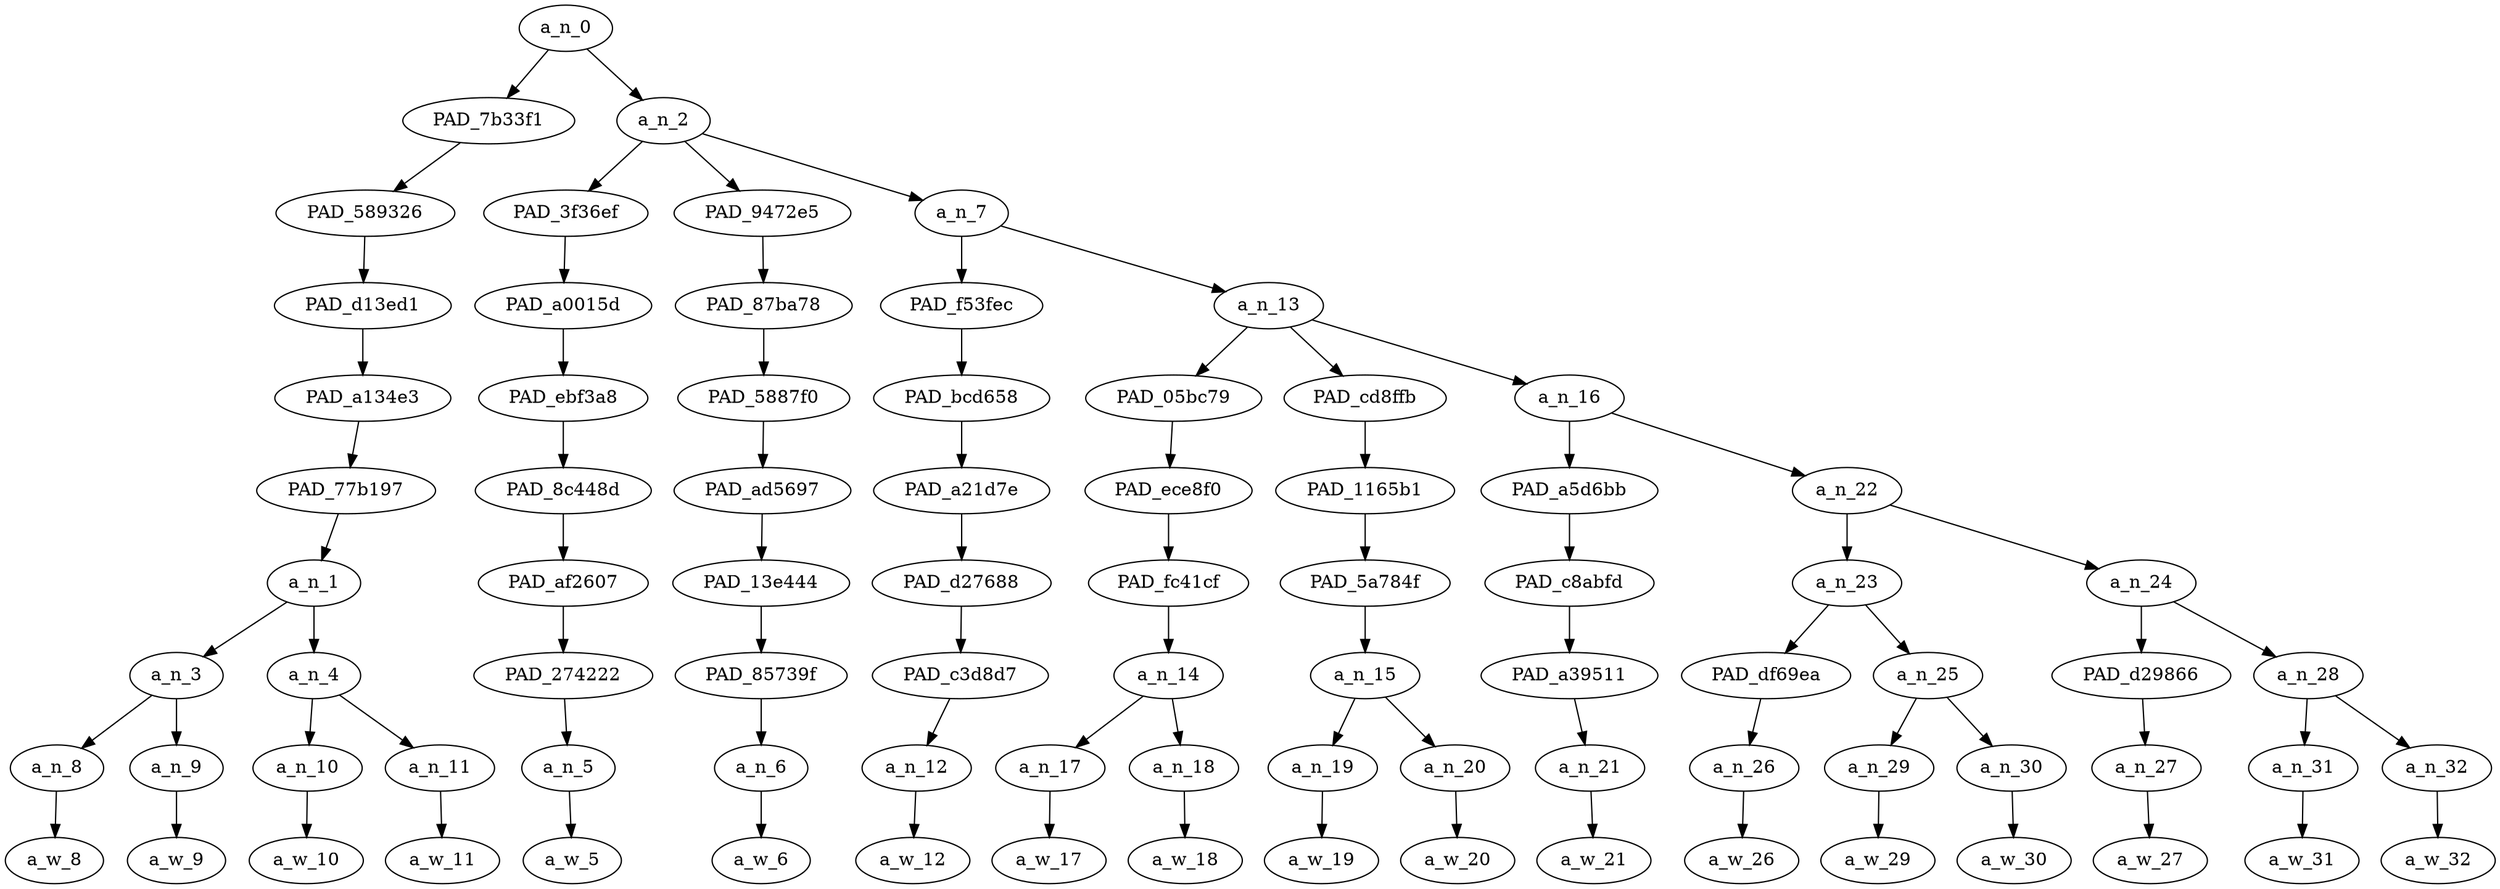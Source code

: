 strict digraph "" {
	a_n_0	[div_dir=1,
		index=0,
		level=9,
		pos="3.576388888888889,9!",
		text_span="[0, 1, 2, 3, 4, 5, 6, 7, 8, 9, 10, 11, 12, 13, 14, 15, 16, 17]",
		value=0.99999999];
	PAD_7b33f1	[div_dir=1,
		index=0,
		level=8,
		pos="1.5,8!",
		text_span="[0, 1, 2, 3]",
		value=0.24359027];
	a_n_0 -> PAD_7b33f1;
	a_n_2	[div_dir=1,
		index=1,
		level=8,
		pos="5.652777777777778,8!",
		text_span="[4, 5, 6, 7, 8, 9, 10, 11, 12, 13, 14, 15, 16, 17]",
		value=0.75597311];
	a_n_0 -> a_n_2;
	PAD_589326	[div_dir=1,
		index=0,
		level=7,
		pos="1.5,7!",
		text_span="[0, 1, 2, 3]",
		value=0.24359027];
	PAD_7b33f1 -> PAD_589326;
	PAD_d13ed1	[div_dir=1,
		index=0,
		level=6,
		pos="1.5,6!",
		text_span="[0, 1, 2, 3]",
		value=0.24359027];
	PAD_589326 -> PAD_d13ed1;
	PAD_a134e3	[div_dir=1,
		index=0,
		level=5,
		pos="1.5,5!",
		text_span="[0, 1, 2, 3]",
		value=0.24359027];
	PAD_d13ed1 -> PAD_a134e3;
	PAD_77b197	[div_dir=1,
		index=0,
		level=4,
		pos="1.5,4!",
		text_span="[0, 1, 2, 3]",
		value=0.24359027];
	PAD_a134e3 -> PAD_77b197;
	a_n_1	[div_dir=1,
		index=0,
		level=3,
		pos="1.5,3!",
		text_span="[0, 1, 2, 3]",
		value=0.24359027];
	PAD_77b197 -> a_n_1;
	a_n_3	[div_dir=1,
		index=0,
		level=2,
		pos="0.5,2!",
		text_span="[0, 1]",
		value=0.15835693];
	a_n_1 -> a_n_3;
	a_n_4	[div_dir=1,
		index=1,
		level=2,
		pos="2.5,2!",
		text_span="[2, 3]",
		value=0.08503451];
	a_n_1 -> a_n_4;
	a_n_8	[div_dir=1,
		index=0,
		level=1,
		pos="0.0,1!",
		text_span="[0]",
		value=0.05224418];
	a_n_3 -> a_n_8;
	a_n_9	[div_dir=1,
		index=1,
		level=1,
		pos="1.0,1!",
		text_span="[1]",
		value=0.10593701];
	a_n_3 -> a_n_9;
	a_w_8	[div_dir=0,
		index=0,
		level=0,
		pos="0,0!",
		text_span="[0]",
		value=labour];
	a_n_8 -> a_w_8;
	a_w_9	[div_dir=0,
		index=1,
		level=0,
		pos="1,0!",
		text_span="[1]",
		value=concillor];
	a_n_9 -> a_w_9;
	a_n_10	[div_dir=1,
		index=2,
		level=1,
		pos="2.0,1!",
		text_span="[2]",
		value=0.02631457];
	a_n_4 -> a_n_10;
	a_n_11	[div_dir=1,
		index=3,
		level=1,
		pos="3.0,1!",
		text_span="[3]",
		value=0.05862286];
	a_n_4 -> a_n_11;
	a_w_10	[div_dir=0,
		index=2,
		level=0,
		pos="2,0!",
		text_span="[2]",
		value=in];
	a_n_10 -> a_w_10;
	a_w_11	[div_dir=0,
		index=3,
		level=0,
		pos="3,0!",
		text_span="[3]",
		value=telford];
	a_n_11 -> a_w_11;
	PAD_3f36ef	[div_dir=1,
		index=1,
		level=7,
		pos="4.0,7!",
		text_span="[4]",
		value=0.02279894];
	a_n_2 -> PAD_3f36ef;
	PAD_9472e5	[div_dir=1,
		index=2,
		level=7,
		pos="5.0,7!",
		text_span="[5]",
		value=0.02918949];
	a_n_2 -> PAD_9472e5;
	a_n_7	[div_dir=1,
		index=3,
		level=7,
		pos="7.958333333333333,7!",
		text_span="[6, 7, 8, 9, 10, 11, 12, 13, 14, 15, 16, 17]",
		value=0.70359324];
	a_n_2 -> a_n_7;
	PAD_a0015d	[div_dir=1,
		index=1,
		level=6,
		pos="4.0,6!",
		text_span="[4]",
		value=0.02279894];
	PAD_3f36ef -> PAD_a0015d;
	PAD_ebf3a8	[div_dir=1,
		index=1,
		level=5,
		pos="4.0,5!",
		text_span="[4]",
		value=0.02279894];
	PAD_a0015d -> PAD_ebf3a8;
	PAD_8c448d	[div_dir=1,
		index=1,
		level=4,
		pos="4.0,4!",
		text_span="[4]",
		value=0.02279894];
	PAD_ebf3a8 -> PAD_8c448d;
	PAD_af2607	[div_dir=1,
		index=1,
		level=3,
		pos="4.0,3!",
		text_span="[4]",
		value=0.02279894];
	PAD_8c448d -> PAD_af2607;
	PAD_274222	[div_dir=1,
		index=2,
		level=2,
		pos="4.0,2!",
		text_span="[4]",
		value=0.02279894];
	PAD_af2607 -> PAD_274222;
	a_n_5	[div_dir=1,
		index=4,
		level=1,
		pos="4.0,1!",
		text_span="[4]",
		value=0.02279894];
	PAD_274222 -> a_n_5;
	a_w_5	[div_dir=0,
		index=4,
		level=0,
		pos="4,0!",
		text_span="[4]",
		value=more];
	a_n_5 -> a_w_5;
	PAD_87ba78	[div_dir=1,
		index=2,
		level=6,
		pos="5.0,6!",
		text_span="[5]",
		value=0.02918949];
	PAD_9472e5 -> PAD_87ba78;
	PAD_5887f0	[div_dir=1,
		index=2,
		level=5,
		pos="5.0,5!",
		text_span="[5]",
		value=0.02918949];
	PAD_87ba78 -> PAD_5887f0;
	PAD_ad5697	[div_dir=1,
		index=2,
		level=4,
		pos="5.0,4!",
		text_span="[5]",
		value=0.02918949];
	PAD_5887f0 -> PAD_ad5697;
	PAD_13e444	[div_dir=1,
		index=2,
		level=3,
		pos="5.0,3!",
		text_span="[5]",
		value=0.02918949];
	PAD_ad5697 -> PAD_13e444;
	PAD_85739f	[div_dir=1,
		index=3,
		level=2,
		pos="5.0,2!",
		text_span="[5]",
		value=0.02918949];
	PAD_13e444 -> PAD_85739f;
	a_n_6	[div_dir=1,
		index=5,
		level=1,
		pos="5.0,1!",
		text_span="[5]",
		value=0.02918949];
	PAD_85739f -> a_n_6;
	a_w_6	[div_dir=0,
		index=5,
		level=0,
		pos="5,0!",
		text_span="[5]",
		value=concerned];
	a_n_6 -> a_w_6;
	PAD_f53fec	[div_dir=1,
		index=3,
		level=6,
		pos="6.0,6!",
		text_span="[6]",
		value=0.02113472];
	a_n_7 -> PAD_f53fec;
	a_n_13	[div_dir=1,
		index=4,
		level=6,
		pos="9.916666666666666,6!",
		text_span="[7, 8, 9, 10, 11, 12, 13, 14, 15, 16, 17]",
		value=0.68207422];
	a_n_7 -> a_n_13;
	PAD_bcd658	[div_dir=1,
		index=3,
		level=5,
		pos="6.0,5!",
		text_span="[6]",
		value=0.02113472];
	PAD_f53fec -> PAD_bcd658;
	PAD_a21d7e	[div_dir=1,
		index=3,
		level=4,
		pos="6.0,4!",
		text_span="[6]",
		value=0.02113472];
	PAD_bcd658 -> PAD_a21d7e;
	PAD_d27688	[div_dir=1,
		index=3,
		level=3,
		pos="6.0,3!",
		text_span="[6]",
		value=0.02113472];
	PAD_a21d7e -> PAD_d27688;
	PAD_c3d8d7	[div_dir=1,
		index=4,
		level=2,
		pos="6.0,2!",
		text_span="[6]",
		value=0.02113472];
	PAD_d27688 -> PAD_c3d8d7;
	a_n_12	[div_dir=1,
		index=6,
		level=1,
		pos="6.0,1!",
		text_span="[6]",
		value=0.02113472];
	PAD_c3d8d7 -> a_n_12;
	a_w_12	[div_dir=0,
		index=6,
		level=0,
		pos="6,0!",
		text_span="[6]",
		value=about];
	a_n_12 -> a_w_12;
	PAD_05bc79	[div_dir=-1,
		index=4,
		level=5,
		pos="7.5,5!",
		text_span="[7, 8]",
		value=0.07818745];
	a_n_13 -> PAD_05bc79;
	PAD_cd8ffb	[div_dir=1,
		index=5,
		level=5,
		pos="9.5,5!",
		text_span="[9, 10]",
		value=0.06641986];
	a_n_13 -> PAD_cd8ffb;
	a_n_16	[div_dir=1,
		index=6,
		level=5,
		pos="12.75,5!",
		text_span="[11, 12, 13, 14, 15, 16, 17]",
		value=0.53707710];
	a_n_13 -> a_n_16;
	PAD_ece8f0	[div_dir=-1,
		index=4,
		level=4,
		pos="7.5,4!",
		text_span="[7, 8]",
		value=0.07818745];
	PAD_05bc79 -> PAD_ece8f0;
	PAD_fc41cf	[div_dir=-1,
		index=4,
		level=3,
		pos="7.5,3!",
		text_span="[7, 8]",
		value=0.07818745];
	PAD_ece8f0 -> PAD_fc41cf;
	a_n_14	[div_dir=-1,
		index=5,
		level=2,
		pos="7.5,2!",
		text_span="[7, 8]",
		value=0.07818745];
	PAD_fc41cf -> a_n_14;
	a_n_17	[div_dir=1,
		index=7,
		level=1,
		pos="7.0,1!",
		text_span="[7]",
		value=0.04855462];
	a_n_14 -> a_n_17;
	a_n_18	[div_dir=-1,
		index=8,
		level=1,
		pos="8.0,1!",
		text_span="[8]",
		value=0.02962660];
	a_n_14 -> a_n_18;
	a_w_17	[div_dir=0,
		index=7,
		level=0,
		pos="7,0!",
		text_span="[7]",
		value=someones];
	a_n_17 -> a_w_17;
	a_w_18	[div_dir=0,
		index=8,
		level=0,
		pos="8,0!",
		text_span="[8]",
		value=words];
	a_n_18 -> a_w_18;
	PAD_1165b1	[div_dir=1,
		index=5,
		level=4,
		pos="9.5,4!",
		text_span="[9, 10]",
		value=0.06641986];
	PAD_cd8ffb -> PAD_1165b1;
	PAD_5a784f	[div_dir=1,
		index=5,
		level=3,
		pos="9.5,3!",
		text_span="[9, 10]",
		value=0.06641986];
	PAD_1165b1 -> PAD_5a784f;
	a_n_15	[div_dir=1,
		index=6,
		level=2,
		pos="9.5,2!",
		text_span="[9, 10]",
		value=0.06641986];
	PAD_5a784f -> a_n_15;
	a_n_19	[div_dir=1,
		index=9,
		level=1,
		pos="9.0,1!",
		text_span="[9]",
		value=0.02467289];
	a_n_15 -> a_n_19;
	a_n_20	[div_dir=-1,
		index=10,
		level=1,
		pos="10.0,1!",
		text_span="[10]",
		value=0.04168819];
	a_n_15 -> a_n_20;
	a_w_19	[div_dir=0,
		index=9,
		level=0,
		pos="9,0!",
		text_span="[9]",
		value=on];
	a_n_19 -> a_w_19;
	a_w_20	[div_dir=0,
		index=10,
		level=0,
		pos="10,0!",
		text_span="[10]",
		value=twitter];
	a_n_20 -> a_w_20;
	PAD_a5d6bb	[div_dir=-1,
		index=6,
		level=4,
		pos="11.0,4!",
		text_span="[11]",
		value=0.02738253];
	a_n_16 -> PAD_a5d6bb;
	a_n_22	[div_dir=1,
		index=7,
		level=4,
		pos="14.5,4!",
		text_span="[12, 13, 14, 15, 16, 17]",
		value=0.50925014];
	a_n_16 -> a_n_22;
	PAD_c8abfd	[div_dir=-1,
		index=6,
		level=3,
		pos="11.0,3!",
		text_span="[11]",
		value=0.02738253];
	PAD_a5d6bb -> PAD_c8abfd;
	PAD_a39511	[div_dir=-1,
		index=7,
		level=2,
		pos="11.0,2!",
		text_span="[11]",
		value=0.02738253];
	PAD_c8abfd -> PAD_a39511;
	a_n_21	[div_dir=-1,
		index=11,
		level=1,
		pos="11.0,1!",
		text_span="[11]",
		value=0.02738253];
	PAD_a39511 -> a_n_21;
	a_w_21	[div_dir=0,
		index=11,
		level=0,
		pos="11,0!",
		text_span="[11]",
		value=than];
	a_n_21 -> a_w_21;
	a_n_23	[div_dir=1,
		index=7,
		level=3,
		pos="13.25,3!",
		text_span="[12, 13, 14]",
		value=0.33920617];
	a_n_22 -> a_n_23;
	a_n_24	[div_dir=1,
		index=8,
		level=3,
		pos="15.75,3!",
		text_span="[15, 16, 17]",
		value=0.16957340];
	a_n_22 -> a_n_24;
	PAD_df69ea	[div_dir=1,
		index=9,
		level=2,
		pos="14.0,2!",
		text_span="[14]",
		value=0.06567506];
	a_n_23 -> PAD_df69ea;
	a_n_25	[div_dir=1,
		index=8,
		level=2,
		pos="12.5,2!",
		text_span="[12, 13]",
		value=0.27311919];
	a_n_23 -> a_n_25;
	a_n_26	[div_dir=1,
		index=14,
		level=1,
		pos="14.0,1!",
		text_span="[14]",
		value=0.06567506];
	PAD_df69ea -> a_n_26;
	a_w_26	[div_dir=0,
		index=14,
		level=0,
		pos="14,0!",
		text_span="[14]",
		value=gangs];
	a_n_26 -> a_w_26;
	a_n_29	[div_dir=1,
		index=12,
		level=1,
		pos="12.0,1!",
		text_span="[12]",
		value=0.13979919];
	a_n_25 -> a_n_29;
	a_n_30	[div_dir=1,
		index=13,
		level=1,
		pos="13.0,1!",
		text_span="[13]",
		value=0.13294601];
	a_n_25 -> a_n_30;
	a_w_29	[div_dir=0,
		index=12,
		level=0,
		pos="12,0!",
		text_span="[12]",
		value=paki];
	a_n_29 -> a_w_29;
	a_w_30	[div_dir=0,
		index=13,
		level=0,
		pos="13,0!",
		text_span="[13]",
		value=moslem];
	a_n_30 -> a_w_30;
	PAD_d29866	[div_dir=1,
		index=10,
		level=2,
		pos="15.0,2!",
		text_span="[15]",
		value=0.08871701];
	a_n_24 -> PAD_d29866;
	a_n_28	[div_dir=1,
		index=11,
		level=2,
		pos="16.5,2!",
		text_span="[16, 17]",
		value=0.08061737];
	a_n_24 -> a_n_28;
	a_n_27	[div_dir=1,
		index=15,
		level=1,
		pos="15.0,1!",
		text_span="[15]",
		value=0.08871701];
	PAD_d29866 -> a_n_27;
	a_w_27	[div_dir=0,
		index=15,
		level=0,
		pos="15,0!",
		text_span="[15]",
		value=raping];
	a_n_27 -> a_w_27;
	a_n_31	[div_dir=1,
		index=16,
		level=1,
		pos="16.0,1!",
		text_span="[16]",
		value=0.04357594];
	a_n_28 -> a_n_31;
	a_n_32	[div_dir=1,
		index=17,
		level=1,
		pos="17.0,1!",
		text_span="[17]",
		value=0.03691287];
	a_n_28 -> a_n_32;
	a_w_31	[div_dir=0,
		index=16,
		level=0,
		pos="16,0!",
		text_span="[16]",
		value=white];
	a_n_31 -> a_w_31;
	a_w_32	[div_dir=0,
		index=17,
		level=0,
		pos="17,0!",
		text_span="[17]",
		value=children];
	a_n_32 -> a_w_32;
}
